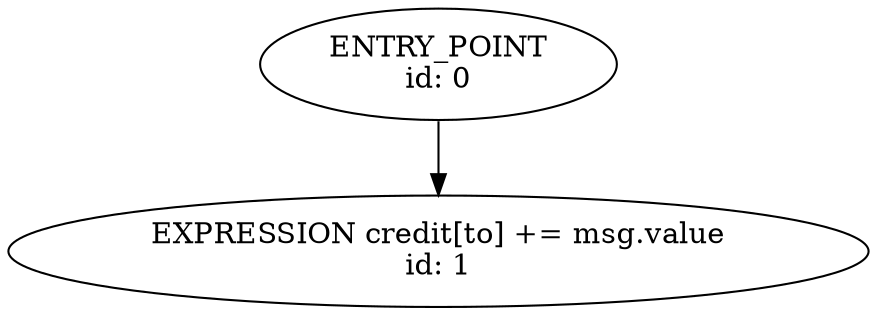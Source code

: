 digraph{
0[label="ENTRY_POINT
id: 0"];
1[label="EXPRESSION credit[to] += msg.value
id: 1"];
0->1;
}
